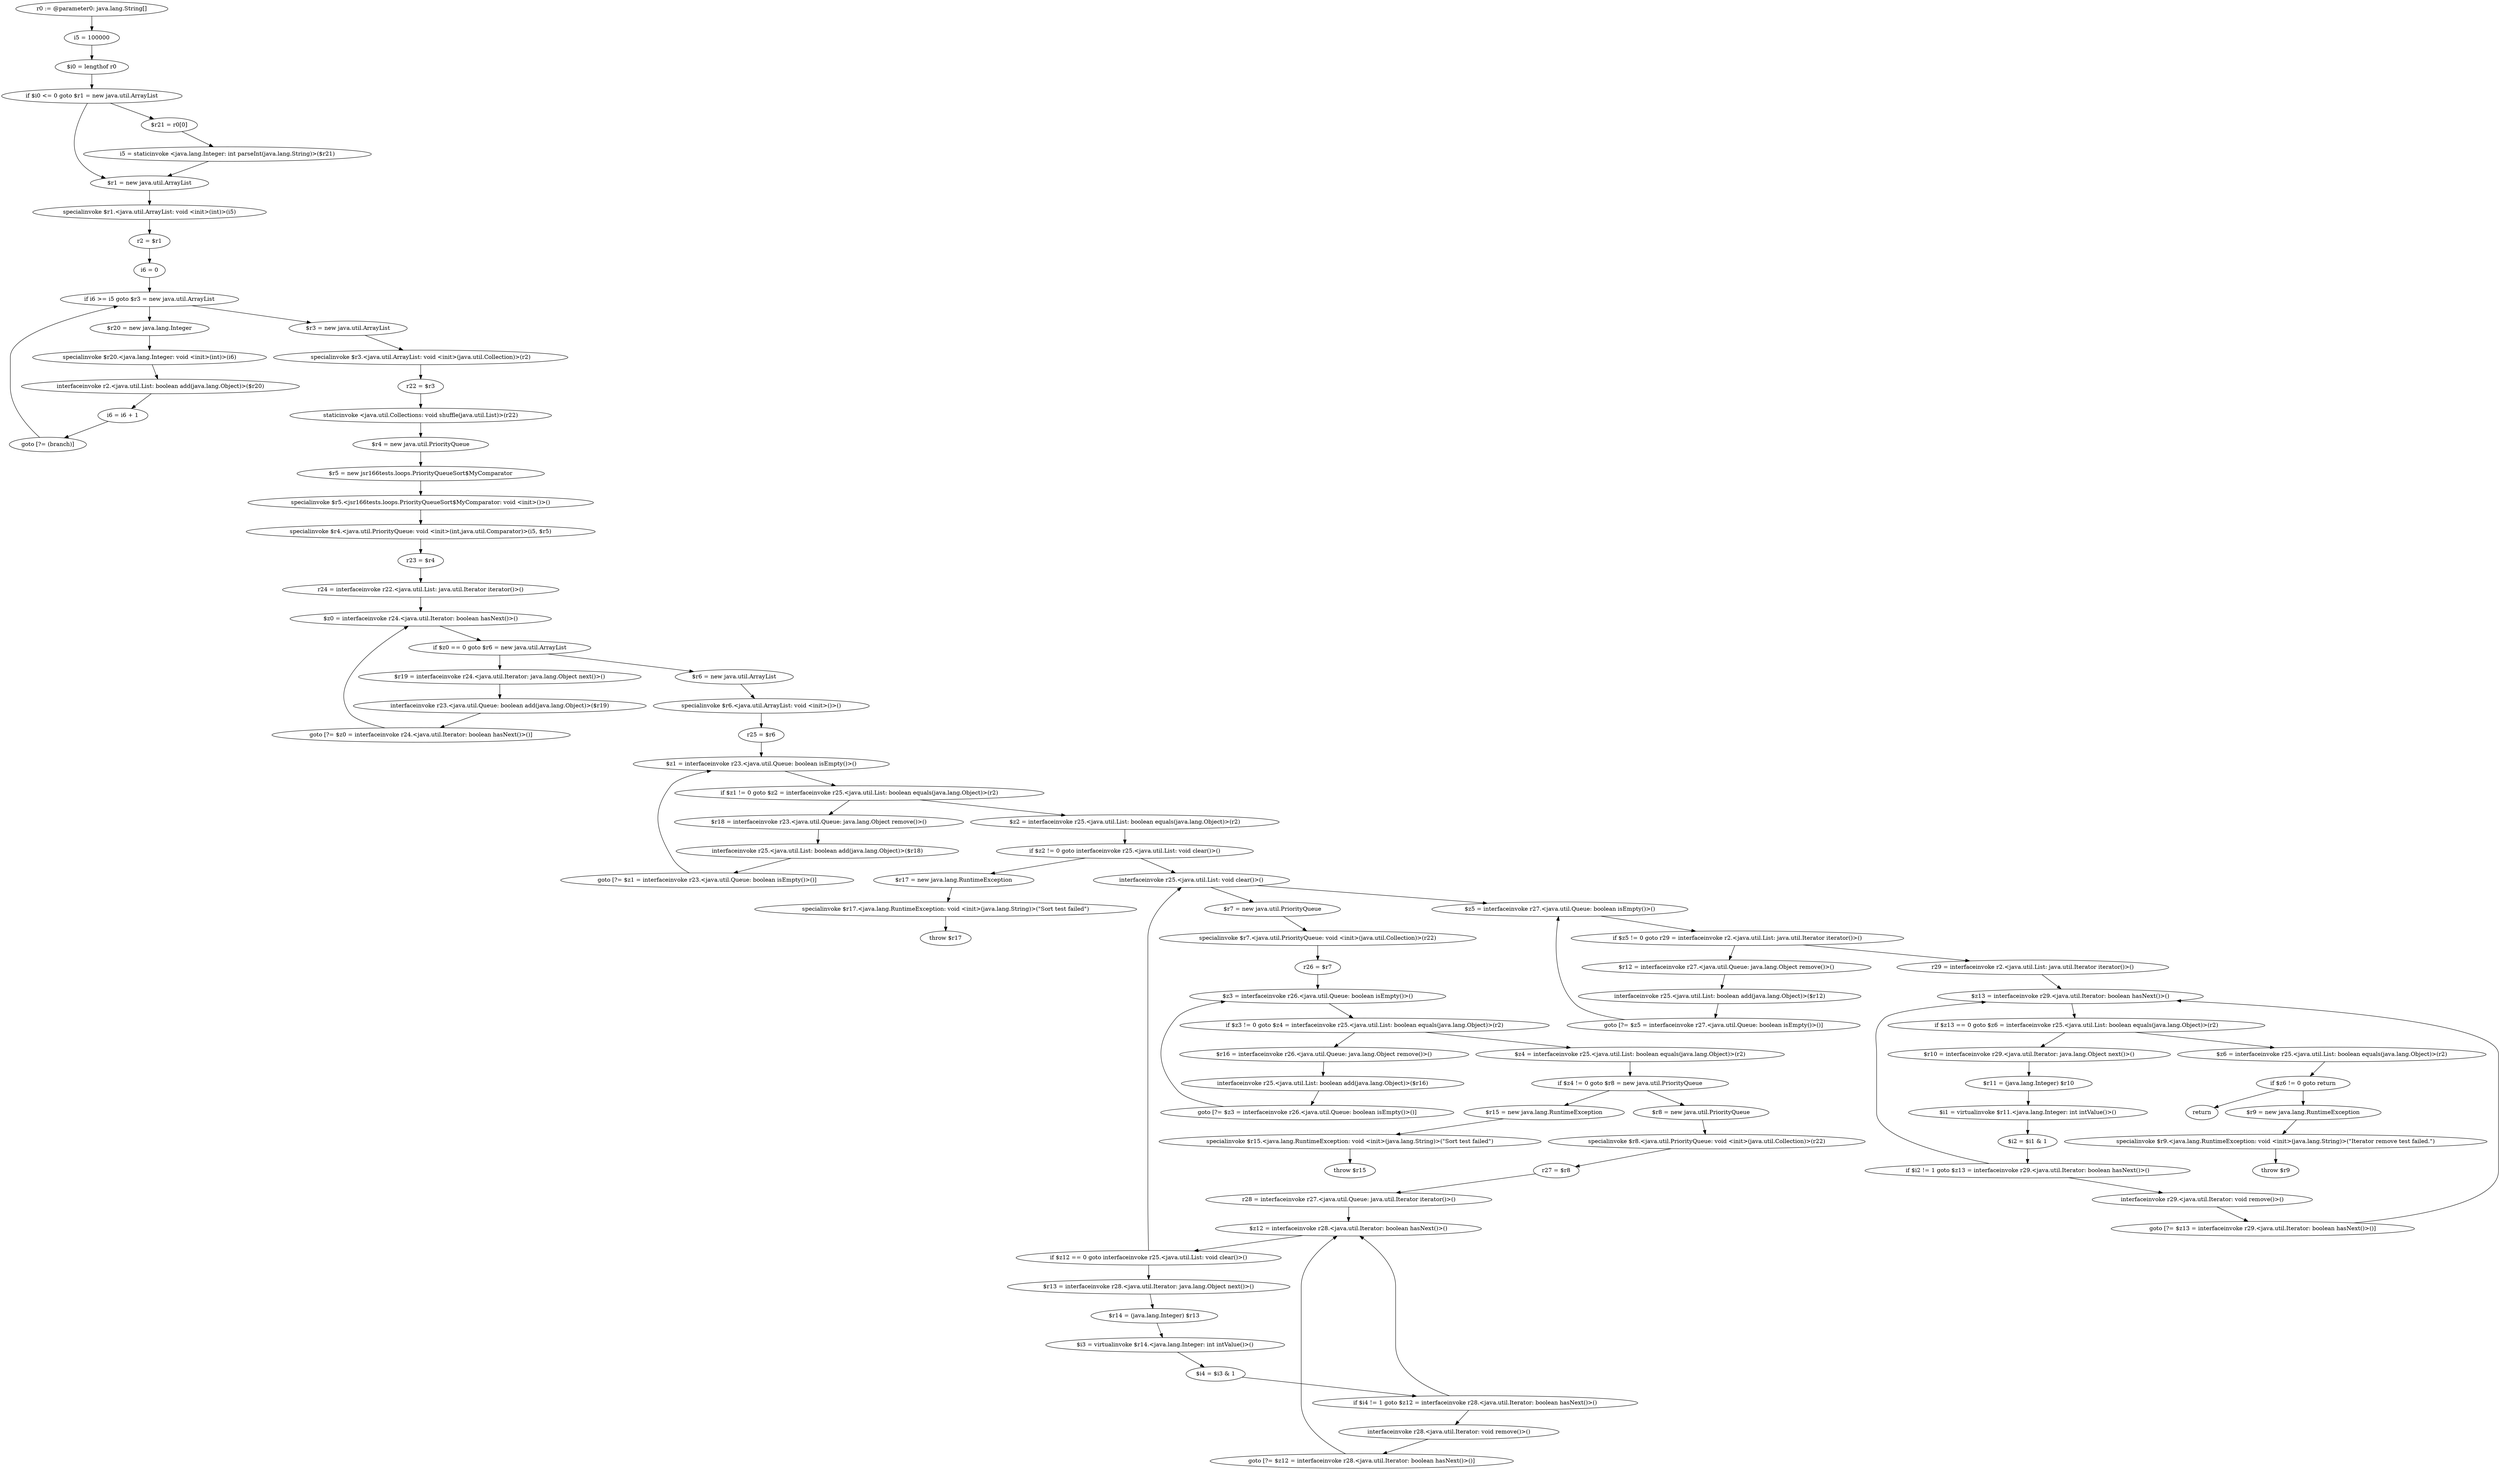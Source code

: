 digraph "unitGraph" {
    "r0 := @parameter0: java.lang.String[]"
    "i5 = 100000"
    "$i0 = lengthof r0"
    "if $i0 <= 0 goto $r1 = new java.util.ArrayList"
    "$r21 = r0[0]"
    "i5 = staticinvoke <java.lang.Integer: int parseInt(java.lang.String)>($r21)"
    "$r1 = new java.util.ArrayList"
    "specialinvoke $r1.<java.util.ArrayList: void <init>(int)>(i5)"
    "r2 = $r1"
    "i6 = 0"
    "if i6 >= i5 goto $r3 = new java.util.ArrayList"
    "$r20 = new java.lang.Integer"
    "specialinvoke $r20.<java.lang.Integer: void <init>(int)>(i6)"
    "interfaceinvoke r2.<java.util.List: boolean add(java.lang.Object)>($r20)"
    "i6 = i6 + 1"
    "goto [?= (branch)]"
    "$r3 = new java.util.ArrayList"
    "specialinvoke $r3.<java.util.ArrayList: void <init>(java.util.Collection)>(r2)"
    "r22 = $r3"
    "staticinvoke <java.util.Collections: void shuffle(java.util.List)>(r22)"
    "$r4 = new java.util.PriorityQueue"
    "$r5 = new jsr166tests.loops.PriorityQueueSort$MyComparator"
    "specialinvoke $r5.<jsr166tests.loops.PriorityQueueSort$MyComparator: void <init>()>()"
    "specialinvoke $r4.<java.util.PriorityQueue: void <init>(int,java.util.Comparator)>(i5, $r5)"
    "r23 = $r4"
    "r24 = interfaceinvoke r22.<java.util.List: java.util.Iterator iterator()>()"
    "$z0 = interfaceinvoke r24.<java.util.Iterator: boolean hasNext()>()"
    "if $z0 == 0 goto $r6 = new java.util.ArrayList"
    "$r19 = interfaceinvoke r24.<java.util.Iterator: java.lang.Object next()>()"
    "interfaceinvoke r23.<java.util.Queue: boolean add(java.lang.Object)>($r19)"
    "goto [?= $z0 = interfaceinvoke r24.<java.util.Iterator: boolean hasNext()>()]"
    "$r6 = new java.util.ArrayList"
    "specialinvoke $r6.<java.util.ArrayList: void <init>()>()"
    "r25 = $r6"
    "$z1 = interfaceinvoke r23.<java.util.Queue: boolean isEmpty()>()"
    "if $z1 != 0 goto $z2 = interfaceinvoke r25.<java.util.List: boolean equals(java.lang.Object)>(r2)"
    "$r18 = interfaceinvoke r23.<java.util.Queue: java.lang.Object remove()>()"
    "interfaceinvoke r25.<java.util.List: boolean add(java.lang.Object)>($r18)"
    "goto [?= $z1 = interfaceinvoke r23.<java.util.Queue: boolean isEmpty()>()]"
    "$z2 = interfaceinvoke r25.<java.util.List: boolean equals(java.lang.Object)>(r2)"
    "if $z2 != 0 goto interfaceinvoke r25.<java.util.List: void clear()>()"
    "$r17 = new java.lang.RuntimeException"
    "specialinvoke $r17.<java.lang.RuntimeException: void <init>(java.lang.String)>(\"Sort test failed\")"
    "throw $r17"
    "interfaceinvoke r25.<java.util.List: void clear()>()"
    "$r7 = new java.util.PriorityQueue"
    "specialinvoke $r7.<java.util.PriorityQueue: void <init>(java.util.Collection)>(r22)"
    "r26 = $r7"
    "$z3 = interfaceinvoke r26.<java.util.Queue: boolean isEmpty()>()"
    "if $z3 != 0 goto $z4 = interfaceinvoke r25.<java.util.List: boolean equals(java.lang.Object)>(r2)"
    "$r16 = interfaceinvoke r26.<java.util.Queue: java.lang.Object remove()>()"
    "interfaceinvoke r25.<java.util.List: boolean add(java.lang.Object)>($r16)"
    "goto [?= $z3 = interfaceinvoke r26.<java.util.Queue: boolean isEmpty()>()]"
    "$z4 = interfaceinvoke r25.<java.util.List: boolean equals(java.lang.Object)>(r2)"
    "if $z4 != 0 goto $r8 = new java.util.PriorityQueue"
    "$r15 = new java.lang.RuntimeException"
    "specialinvoke $r15.<java.lang.RuntimeException: void <init>(java.lang.String)>(\"Sort test failed\")"
    "throw $r15"
    "$r8 = new java.util.PriorityQueue"
    "specialinvoke $r8.<java.util.PriorityQueue: void <init>(java.util.Collection)>(r22)"
    "r27 = $r8"
    "r28 = interfaceinvoke r27.<java.util.Queue: java.util.Iterator iterator()>()"
    "$z12 = interfaceinvoke r28.<java.util.Iterator: boolean hasNext()>()"
    "if $z12 == 0 goto interfaceinvoke r25.<java.util.List: void clear()>()"
    "$r13 = interfaceinvoke r28.<java.util.Iterator: java.lang.Object next()>()"
    "$r14 = (java.lang.Integer) $r13"
    "$i3 = virtualinvoke $r14.<java.lang.Integer: int intValue()>()"
    "$i4 = $i3 & 1"
    "if $i4 != 1 goto $z12 = interfaceinvoke r28.<java.util.Iterator: boolean hasNext()>()"
    "interfaceinvoke r28.<java.util.Iterator: void remove()>()"
    "goto [?= $z12 = interfaceinvoke r28.<java.util.Iterator: boolean hasNext()>()]"
    "$z5 = interfaceinvoke r27.<java.util.Queue: boolean isEmpty()>()"
    "if $z5 != 0 goto r29 = interfaceinvoke r2.<java.util.List: java.util.Iterator iterator()>()"
    "$r12 = interfaceinvoke r27.<java.util.Queue: java.lang.Object remove()>()"
    "interfaceinvoke r25.<java.util.List: boolean add(java.lang.Object)>($r12)"
    "goto [?= $z5 = interfaceinvoke r27.<java.util.Queue: boolean isEmpty()>()]"
    "r29 = interfaceinvoke r2.<java.util.List: java.util.Iterator iterator()>()"
    "$z13 = interfaceinvoke r29.<java.util.Iterator: boolean hasNext()>()"
    "if $z13 == 0 goto $z6 = interfaceinvoke r25.<java.util.List: boolean equals(java.lang.Object)>(r2)"
    "$r10 = interfaceinvoke r29.<java.util.Iterator: java.lang.Object next()>()"
    "$r11 = (java.lang.Integer) $r10"
    "$i1 = virtualinvoke $r11.<java.lang.Integer: int intValue()>()"
    "$i2 = $i1 & 1"
    "if $i2 != 1 goto $z13 = interfaceinvoke r29.<java.util.Iterator: boolean hasNext()>()"
    "interfaceinvoke r29.<java.util.Iterator: void remove()>()"
    "goto [?= $z13 = interfaceinvoke r29.<java.util.Iterator: boolean hasNext()>()]"
    "$z6 = interfaceinvoke r25.<java.util.List: boolean equals(java.lang.Object)>(r2)"
    "if $z6 != 0 goto return"
    "$r9 = new java.lang.RuntimeException"
    "specialinvoke $r9.<java.lang.RuntimeException: void <init>(java.lang.String)>(\"Iterator remove test failed.\")"
    "throw $r9"
    "return"
    "r0 := @parameter0: java.lang.String[]"->"i5 = 100000";
    "i5 = 100000"->"$i0 = lengthof r0";
    "$i0 = lengthof r0"->"if $i0 <= 0 goto $r1 = new java.util.ArrayList";
    "if $i0 <= 0 goto $r1 = new java.util.ArrayList"->"$r21 = r0[0]";
    "if $i0 <= 0 goto $r1 = new java.util.ArrayList"->"$r1 = new java.util.ArrayList";
    "$r21 = r0[0]"->"i5 = staticinvoke <java.lang.Integer: int parseInt(java.lang.String)>($r21)";
    "i5 = staticinvoke <java.lang.Integer: int parseInt(java.lang.String)>($r21)"->"$r1 = new java.util.ArrayList";
    "$r1 = new java.util.ArrayList"->"specialinvoke $r1.<java.util.ArrayList: void <init>(int)>(i5)";
    "specialinvoke $r1.<java.util.ArrayList: void <init>(int)>(i5)"->"r2 = $r1";
    "r2 = $r1"->"i6 = 0";
    "i6 = 0"->"if i6 >= i5 goto $r3 = new java.util.ArrayList";
    "if i6 >= i5 goto $r3 = new java.util.ArrayList"->"$r20 = new java.lang.Integer";
    "if i6 >= i5 goto $r3 = new java.util.ArrayList"->"$r3 = new java.util.ArrayList";
    "$r20 = new java.lang.Integer"->"specialinvoke $r20.<java.lang.Integer: void <init>(int)>(i6)";
    "specialinvoke $r20.<java.lang.Integer: void <init>(int)>(i6)"->"interfaceinvoke r2.<java.util.List: boolean add(java.lang.Object)>($r20)";
    "interfaceinvoke r2.<java.util.List: boolean add(java.lang.Object)>($r20)"->"i6 = i6 + 1";
    "i6 = i6 + 1"->"goto [?= (branch)]";
    "goto [?= (branch)]"->"if i6 >= i5 goto $r3 = new java.util.ArrayList";
    "$r3 = new java.util.ArrayList"->"specialinvoke $r3.<java.util.ArrayList: void <init>(java.util.Collection)>(r2)";
    "specialinvoke $r3.<java.util.ArrayList: void <init>(java.util.Collection)>(r2)"->"r22 = $r3";
    "r22 = $r3"->"staticinvoke <java.util.Collections: void shuffle(java.util.List)>(r22)";
    "staticinvoke <java.util.Collections: void shuffle(java.util.List)>(r22)"->"$r4 = new java.util.PriorityQueue";
    "$r4 = new java.util.PriorityQueue"->"$r5 = new jsr166tests.loops.PriorityQueueSort$MyComparator";
    "$r5 = new jsr166tests.loops.PriorityQueueSort$MyComparator"->"specialinvoke $r5.<jsr166tests.loops.PriorityQueueSort$MyComparator: void <init>()>()";
    "specialinvoke $r5.<jsr166tests.loops.PriorityQueueSort$MyComparator: void <init>()>()"->"specialinvoke $r4.<java.util.PriorityQueue: void <init>(int,java.util.Comparator)>(i5, $r5)";
    "specialinvoke $r4.<java.util.PriorityQueue: void <init>(int,java.util.Comparator)>(i5, $r5)"->"r23 = $r4";
    "r23 = $r4"->"r24 = interfaceinvoke r22.<java.util.List: java.util.Iterator iterator()>()";
    "r24 = interfaceinvoke r22.<java.util.List: java.util.Iterator iterator()>()"->"$z0 = interfaceinvoke r24.<java.util.Iterator: boolean hasNext()>()";
    "$z0 = interfaceinvoke r24.<java.util.Iterator: boolean hasNext()>()"->"if $z0 == 0 goto $r6 = new java.util.ArrayList";
    "if $z0 == 0 goto $r6 = new java.util.ArrayList"->"$r19 = interfaceinvoke r24.<java.util.Iterator: java.lang.Object next()>()";
    "if $z0 == 0 goto $r6 = new java.util.ArrayList"->"$r6 = new java.util.ArrayList";
    "$r19 = interfaceinvoke r24.<java.util.Iterator: java.lang.Object next()>()"->"interfaceinvoke r23.<java.util.Queue: boolean add(java.lang.Object)>($r19)";
    "interfaceinvoke r23.<java.util.Queue: boolean add(java.lang.Object)>($r19)"->"goto [?= $z0 = interfaceinvoke r24.<java.util.Iterator: boolean hasNext()>()]";
    "goto [?= $z0 = interfaceinvoke r24.<java.util.Iterator: boolean hasNext()>()]"->"$z0 = interfaceinvoke r24.<java.util.Iterator: boolean hasNext()>()";
    "$r6 = new java.util.ArrayList"->"specialinvoke $r6.<java.util.ArrayList: void <init>()>()";
    "specialinvoke $r6.<java.util.ArrayList: void <init>()>()"->"r25 = $r6";
    "r25 = $r6"->"$z1 = interfaceinvoke r23.<java.util.Queue: boolean isEmpty()>()";
    "$z1 = interfaceinvoke r23.<java.util.Queue: boolean isEmpty()>()"->"if $z1 != 0 goto $z2 = interfaceinvoke r25.<java.util.List: boolean equals(java.lang.Object)>(r2)";
    "if $z1 != 0 goto $z2 = interfaceinvoke r25.<java.util.List: boolean equals(java.lang.Object)>(r2)"->"$r18 = interfaceinvoke r23.<java.util.Queue: java.lang.Object remove()>()";
    "if $z1 != 0 goto $z2 = interfaceinvoke r25.<java.util.List: boolean equals(java.lang.Object)>(r2)"->"$z2 = interfaceinvoke r25.<java.util.List: boolean equals(java.lang.Object)>(r2)";
    "$r18 = interfaceinvoke r23.<java.util.Queue: java.lang.Object remove()>()"->"interfaceinvoke r25.<java.util.List: boolean add(java.lang.Object)>($r18)";
    "interfaceinvoke r25.<java.util.List: boolean add(java.lang.Object)>($r18)"->"goto [?= $z1 = interfaceinvoke r23.<java.util.Queue: boolean isEmpty()>()]";
    "goto [?= $z1 = interfaceinvoke r23.<java.util.Queue: boolean isEmpty()>()]"->"$z1 = interfaceinvoke r23.<java.util.Queue: boolean isEmpty()>()";
    "$z2 = interfaceinvoke r25.<java.util.List: boolean equals(java.lang.Object)>(r2)"->"if $z2 != 0 goto interfaceinvoke r25.<java.util.List: void clear()>()";
    "if $z2 != 0 goto interfaceinvoke r25.<java.util.List: void clear()>()"->"$r17 = new java.lang.RuntimeException";
    "if $z2 != 0 goto interfaceinvoke r25.<java.util.List: void clear()>()"->"interfaceinvoke r25.<java.util.List: void clear()>()";
    "$r17 = new java.lang.RuntimeException"->"specialinvoke $r17.<java.lang.RuntimeException: void <init>(java.lang.String)>(\"Sort test failed\")";
    "specialinvoke $r17.<java.lang.RuntimeException: void <init>(java.lang.String)>(\"Sort test failed\")"->"throw $r17";
    "interfaceinvoke r25.<java.util.List: void clear()>()"->"$r7 = new java.util.PriorityQueue";
    "$r7 = new java.util.PriorityQueue"->"specialinvoke $r7.<java.util.PriorityQueue: void <init>(java.util.Collection)>(r22)";
    "specialinvoke $r7.<java.util.PriorityQueue: void <init>(java.util.Collection)>(r22)"->"r26 = $r7";
    "r26 = $r7"->"$z3 = interfaceinvoke r26.<java.util.Queue: boolean isEmpty()>()";
    "$z3 = interfaceinvoke r26.<java.util.Queue: boolean isEmpty()>()"->"if $z3 != 0 goto $z4 = interfaceinvoke r25.<java.util.List: boolean equals(java.lang.Object)>(r2)";
    "if $z3 != 0 goto $z4 = interfaceinvoke r25.<java.util.List: boolean equals(java.lang.Object)>(r2)"->"$r16 = interfaceinvoke r26.<java.util.Queue: java.lang.Object remove()>()";
    "if $z3 != 0 goto $z4 = interfaceinvoke r25.<java.util.List: boolean equals(java.lang.Object)>(r2)"->"$z4 = interfaceinvoke r25.<java.util.List: boolean equals(java.lang.Object)>(r2)";
    "$r16 = interfaceinvoke r26.<java.util.Queue: java.lang.Object remove()>()"->"interfaceinvoke r25.<java.util.List: boolean add(java.lang.Object)>($r16)";
    "interfaceinvoke r25.<java.util.List: boolean add(java.lang.Object)>($r16)"->"goto [?= $z3 = interfaceinvoke r26.<java.util.Queue: boolean isEmpty()>()]";
    "goto [?= $z3 = interfaceinvoke r26.<java.util.Queue: boolean isEmpty()>()]"->"$z3 = interfaceinvoke r26.<java.util.Queue: boolean isEmpty()>()";
    "$z4 = interfaceinvoke r25.<java.util.List: boolean equals(java.lang.Object)>(r2)"->"if $z4 != 0 goto $r8 = new java.util.PriorityQueue";
    "if $z4 != 0 goto $r8 = new java.util.PriorityQueue"->"$r15 = new java.lang.RuntimeException";
    "if $z4 != 0 goto $r8 = new java.util.PriorityQueue"->"$r8 = new java.util.PriorityQueue";
    "$r15 = new java.lang.RuntimeException"->"specialinvoke $r15.<java.lang.RuntimeException: void <init>(java.lang.String)>(\"Sort test failed\")";
    "specialinvoke $r15.<java.lang.RuntimeException: void <init>(java.lang.String)>(\"Sort test failed\")"->"throw $r15";
    "$r8 = new java.util.PriorityQueue"->"specialinvoke $r8.<java.util.PriorityQueue: void <init>(java.util.Collection)>(r22)";
    "specialinvoke $r8.<java.util.PriorityQueue: void <init>(java.util.Collection)>(r22)"->"r27 = $r8";
    "r27 = $r8"->"r28 = interfaceinvoke r27.<java.util.Queue: java.util.Iterator iterator()>()";
    "r28 = interfaceinvoke r27.<java.util.Queue: java.util.Iterator iterator()>()"->"$z12 = interfaceinvoke r28.<java.util.Iterator: boolean hasNext()>()";
    "$z12 = interfaceinvoke r28.<java.util.Iterator: boolean hasNext()>()"->"if $z12 == 0 goto interfaceinvoke r25.<java.util.List: void clear()>()";
    "if $z12 == 0 goto interfaceinvoke r25.<java.util.List: void clear()>()"->"$r13 = interfaceinvoke r28.<java.util.Iterator: java.lang.Object next()>()";
    "if $z12 == 0 goto interfaceinvoke r25.<java.util.List: void clear()>()"->"interfaceinvoke r25.<java.util.List: void clear()>()";
    "$r13 = interfaceinvoke r28.<java.util.Iterator: java.lang.Object next()>()"->"$r14 = (java.lang.Integer) $r13";
    "$r14 = (java.lang.Integer) $r13"->"$i3 = virtualinvoke $r14.<java.lang.Integer: int intValue()>()";
    "$i3 = virtualinvoke $r14.<java.lang.Integer: int intValue()>()"->"$i4 = $i3 & 1";
    "$i4 = $i3 & 1"->"if $i4 != 1 goto $z12 = interfaceinvoke r28.<java.util.Iterator: boolean hasNext()>()";
    "if $i4 != 1 goto $z12 = interfaceinvoke r28.<java.util.Iterator: boolean hasNext()>()"->"interfaceinvoke r28.<java.util.Iterator: void remove()>()";
    "if $i4 != 1 goto $z12 = interfaceinvoke r28.<java.util.Iterator: boolean hasNext()>()"->"$z12 = interfaceinvoke r28.<java.util.Iterator: boolean hasNext()>()";
    "interfaceinvoke r28.<java.util.Iterator: void remove()>()"->"goto [?= $z12 = interfaceinvoke r28.<java.util.Iterator: boolean hasNext()>()]";
    "goto [?= $z12 = interfaceinvoke r28.<java.util.Iterator: boolean hasNext()>()]"->"$z12 = interfaceinvoke r28.<java.util.Iterator: boolean hasNext()>()";
    "interfaceinvoke r25.<java.util.List: void clear()>()"->"$z5 = interfaceinvoke r27.<java.util.Queue: boolean isEmpty()>()";
    "$z5 = interfaceinvoke r27.<java.util.Queue: boolean isEmpty()>()"->"if $z5 != 0 goto r29 = interfaceinvoke r2.<java.util.List: java.util.Iterator iterator()>()";
    "if $z5 != 0 goto r29 = interfaceinvoke r2.<java.util.List: java.util.Iterator iterator()>()"->"$r12 = interfaceinvoke r27.<java.util.Queue: java.lang.Object remove()>()";
    "if $z5 != 0 goto r29 = interfaceinvoke r2.<java.util.List: java.util.Iterator iterator()>()"->"r29 = interfaceinvoke r2.<java.util.List: java.util.Iterator iterator()>()";
    "$r12 = interfaceinvoke r27.<java.util.Queue: java.lang.Object remove()>()"->"interfaceinvoke r25.<java.util.List: boolean add(java.lang.Object)>($r12)";
    "interfaceinvoke r25.<java.util.List: boolean add(java.lang.Object)>($r12)"->"goto [?= $z5 = interfaceinvoke r27.<java.util.Queue: boolean isEmpty()>()]";
    "goto [?= $z5 = interfaceinvoke r27.<java.util.Queue: boolean isEmpty()>()]"->"$z5 = interfaceinvoke r27.<java.util.Queue: boolean isEmpty()>()";
    "r29 = interfaceinvoke r2.<java.util.List: java.util.Iterator iterator()>()"->"$z13 = interfaceinvoke r29.<java.util.Iterator: boolean hasNext()>()";
    "$z13 = interfaceinvoke r29.<java.util.Iterator: boolean hasNext()>()"->"if $z13 == 0 goto $z6 = interfaceinvoke r25.<java.util.List: boolean equals(java.lang.Object)>(r2)";
    "if $z13 == 0 goto $z6 = interfaceinvoke r25.<java.util.List: boolean equals(java.lang.Object)>(r2)"->"$r10 = interfaceinvoke r29.<java.util.Iterator: java.lang.Object next()>()";
    "if $z13 == 0 goto $z6 = interfaceinvoke r25.<java.util.List: boolean equals(java.lang.Object)>(r2)"->"$z6 = interfaceinvoke r25.<java.util.List: boolean equals(java.lang.Object)>(r2)";
    "$r10 = interfaceinvoke r29.<java.util.Iterator: java.lang.Object next()>()"->"$r11 = (java.lang.Integer) $r10";
    "$r11 = (java.lang.Integer) $r10"->"$i1 = virtualinvoke $r11.<java.lang.Integer: int intValue()>()";
    "$i1 = virtualinvoke $r11.<java.lang.Integer: int intValue()>()"->"$i2 = $i1 & 1";
    "$i2 = $i1 & 1"->"if $i2 != 1 goto $z13 = interfaceinvoke r29.<java.util.Iterator: boolean hasNext()>()";
    "if $i2 != 1 goto $z13 = interfaceinvoke r29.<java.util.Iterator: boolean hasNext()>()"->"interfaceinvoke r29.<java.util.Iterator: void remove()>()";
    "if $i2 != 1 goto $z13 = interfaceinvoke r29.<java.util.Iterator: boolean hasNext()>()"->"$z13 = interfaceinvoke r29.<java.util.Iterator: boolean hasNext()>()";
    "interfaceinvoke r29.<java.util.Iterator: void remove()>()"->"goto [?= $z13 = interfaceinvoke r29.<java.util.Iterator: boolean hasNext()>()]";
    "goto [?= $z13 = interfaceinvoke r29.<java.util.Iterator: boolean hasNext()>()]"->"$z13 = interfaceinvoke r29.<java.util.Iterator: boolean hasNext()>()";
    "$z6 = interfaceinvoke r25.<java.util.List: boolean equals(java.lang.Object)>(r2)"->"if $z6 != 0 goto return";
    "if $z6 != 0 goto return"->"$r9 = new java.lang.RuntimeException";
    "if $z6 != 0 goto return"->"return";
    "$r9 = new java.lang.RuntimeException"->"specialinvoke $r9.<java.lang.RuntimeException: void <init>(java.lang.String)>(\"Iterator remove test failed.\")";
    "specialinvoke $r9.<java.lang.RuntimeException: void <init>(java.lang.String)>(\"Iterator remove test failed.\")"->"throw $r9";
}
